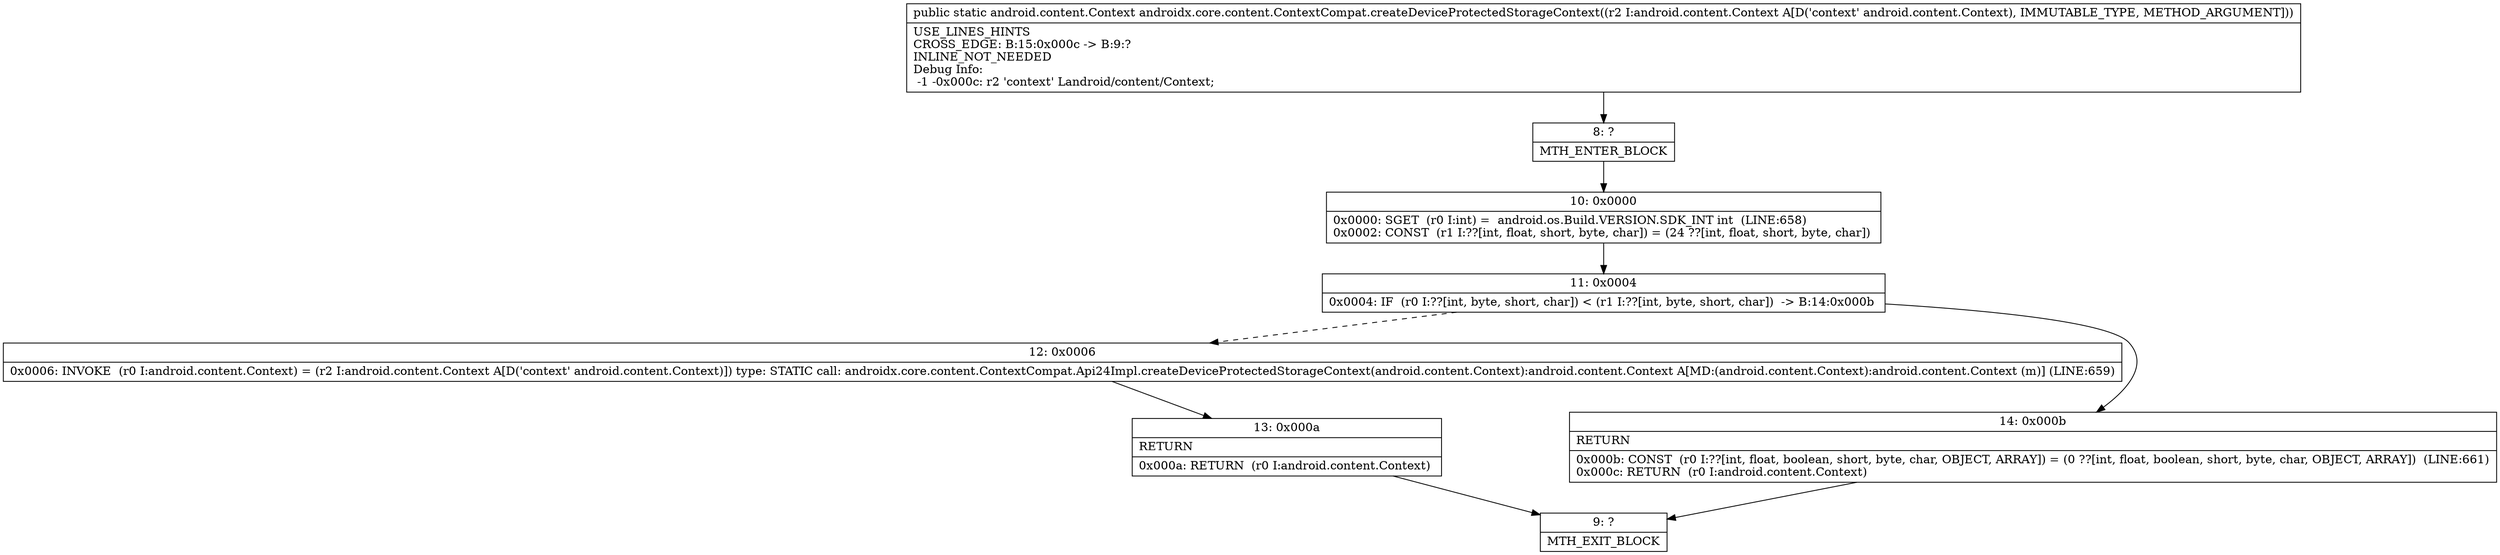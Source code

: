 digraph "CFG forandroidx.core.content.ContextCompat.createDeviceProtectedStorageContext(Landroid\/content\/Context;)Landroid\/content\/Context;" {
Node_8 [shape=record,label="{8\:\ ?|MTH_ENTER_BLOCK\l}"];
Node_10 [shape=record,label="{10\:\ 0x0000|0x0000: SGET  (r0 I:int) =  android.os.Build.VERSION.SDK_INT int  (LINE:658)\l0x0002: CONST  (r1 I:??[int, float, short, byte, char]) = (24 ??[int, float, short, byte, char]) \l}"];
Node_11 [shape=record,label="{11\:\ 0x0004|0x0004: IF  (r0 I:??[int, byte, short, char]) \< (r1 I:??[int, byte, short, char])  \-\> B:14:0x000b \l}"];
Node_12 [shape=record,label="{12\:\ 0x0006|0x0006: INVOKE  (r0 I:android.content.Context) = (r2 I:android.content.Context A[D('context' android.content.Context)]) type: STATIC call: androidx.core.content.ContextCompat.Api24Impl.createDeviceProtectedStorageContext(android.content.Context):android.content.Context A[MD:(android.content.Context):android.content.Context (m)] (LINE:659)\l}"];
Node_13 [shape=record,label="{13\:\ 0x000a|RETURN\l|0x000a: RETURN  (r0 I:android.content.Context) \l}"];
Node_9 [shape=record,label="{9\:\ ?|MTH_EXIT_BLOCK\l}"];
Node_14 [shape=record,label="{14\:\ 0x000b|RETURN\l|0x000b: CONST  (r0 I:??[int, float, boolean, short, byte, char, OBJECT, ARRAY]) = (0 ??[int, float, boolean, short, byte, char, OBJECT, ARRAY])  (LINE:661)\l0x000c: RETURN  (r0 I:android.content.Context) \l}"];
MethodNode[shape=record,label="{public static android.content.Context androidx.core.content.ContextCompat.createDeviceProtectedStorageContext((r2 I:android.content.Context A[D('context' android.content.Context), IMMUTABLE_TYPE, METHOD_ARGUMENT]))  | USE_LINES_HINTS\lCROSS_EDGE: B:15:0x000c \-\> B:9:?\lINLINE_NOT_NEEDED\lDebug Info:\l  \-1 \-0x000c: r2 'context' Landroid\/content\/Context;\l}"];
MethodNode -> Node_8;Node_8 -> Node_10;
Node_10 -> Node_11;
Node_11 -> Node_12[style=dashed];
Node_11 -> Node_14;
Node_12 -> Node_13;
Node_13 -> Node_9;
Node_14 -> Node_9;
}

